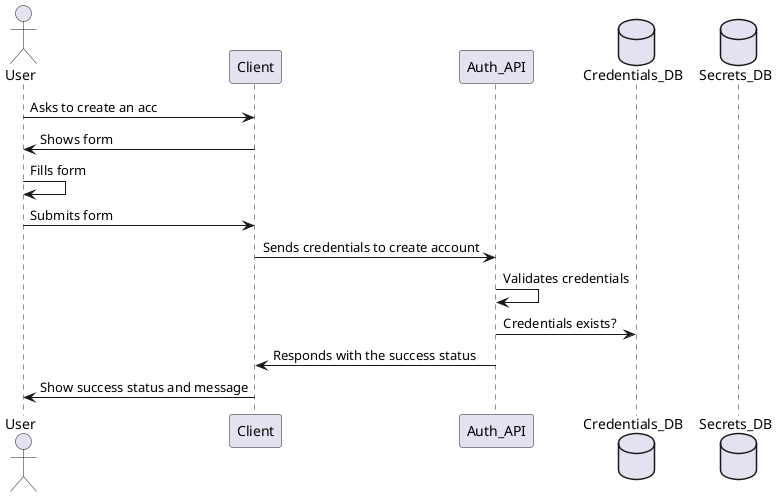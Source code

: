 @startuml
actor User as User
participant Client as Client
participant Auth_API as Auth
database Credentials_DB as Creds
database Secrets_DB as Secrets

User -> Client: Asks to create an acc
Client -> User: Shows form
User -> User: Fills form
User -> Client: Submits form
Client -> Auth: Sends credentials to create account
Auth -> Auth: Validates credentials
Auth -> Creds: Credentials exists?
Auth -> Client: Responds with the success status
Client -> User: Show success status and message
@enduml

